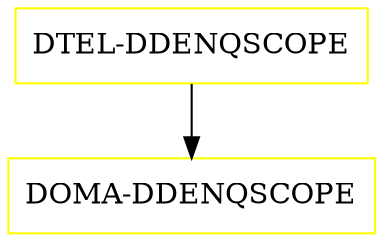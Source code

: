digraph G {
  "DTEL-DDENQSCOPE" [shape=box,color=yellow];
  "DOMA-DDENQSCOPE" [shape=box,color=yellow,URL="./DOMA_DDENQSCOPE.html"];
  "DTEL-DDENQSCOPE" -> "DOMA-DDENQSCOPE";
}
